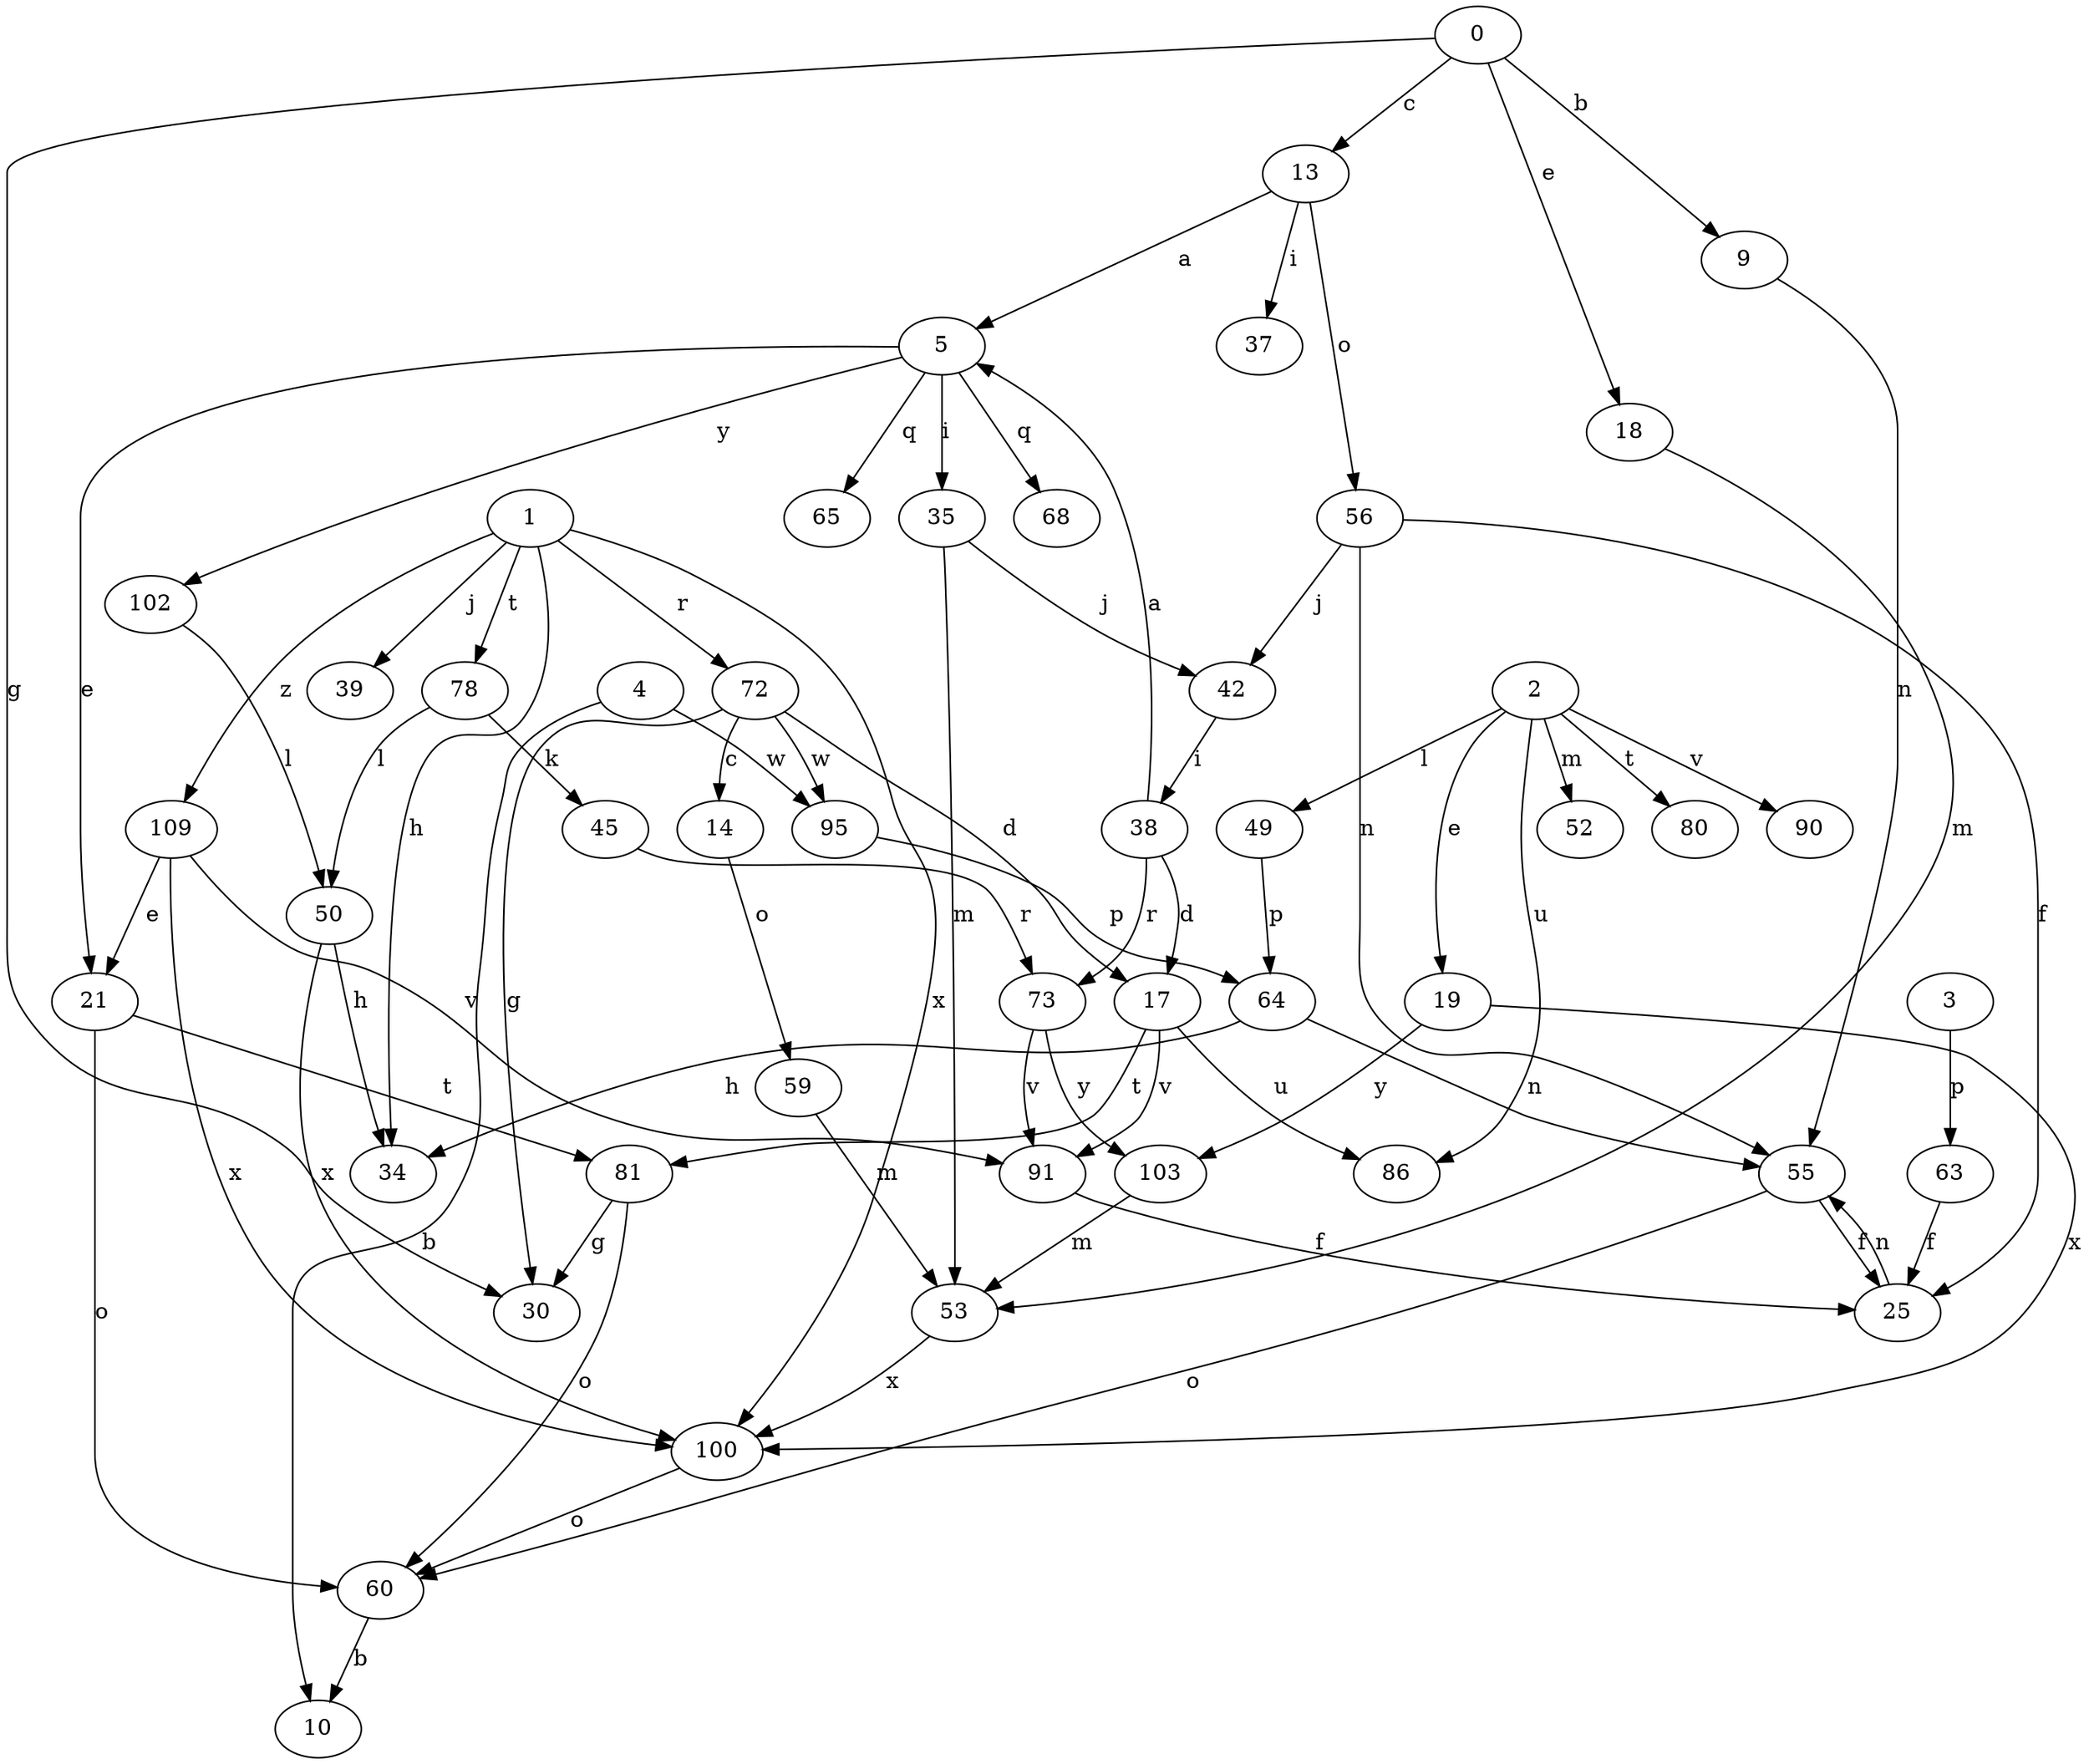 strict digraph  {
2;
3;
4;
5;
9;
0;
10;
13;
14;
17;
18;
19;
21;
25;
30;
34;
35;
37;
38;
39;
42;
45;
49;
50;
52;
53;
1;
55;
56;
59;
60;
63;
64;
65;
68;
72;
73;
78;
80;
81;
86;
90;
91;
95;
100;
102;
103;
109;
2 -> 19  [label=e];
2 -> 49  [label=l];
2 -> 52  [label=m];
2 -> 80  [label=t];
2 -> 86  [label=u];
2 -> 90  [label=v];
3 -> 63  [label=p];
4 -> 10  [label=b];
4 -> 95  [label=w];
5 -> 21  [label=e];
5 -> 35  [label=i];
5 -> 65  [label=q];
5 -> 68  [label=q];
5 -> 102  [label=y];
9 -> 55  [label=n];
0 -> 9  [label=b];
0 -> 13  [label=c];
0 -> 18  [label=e];
0 -> 30  [label=g];
13 -> 5  [label=a];
13 -> 37  [label=i];
13 -> 56  [label=o];
14 -> 59  [label=o];
17 -> 81  [label=t];
17 -> 86  [label=u];
17 -> 91  [label=v];
18 -> 53  [label=m];
19 -> 100  [label=x];
19 -> 103  [label=y];
21 -> 60  [label=o];
21 -> 81  [label=t];
25 -> 55  [label=n];
35 -> 42  [label=j];
35 -> 53  [label=m];
38 -> 5  [label=a];
38 -> 17  [label=d];
38 -> 73  [label=r];
42 -> 38  [label=i];
45 -> 73  [label=r];
49 -> 64  [label=p];
50 -> 34  [label=h];
50 -> 100  [label=x];
53 -> 100  [label=x];
1 -> 34  [label=h];
1 -> 39  [label=j];
1 -> 72  [label=r];
1 -> 78  [label=t];
1 -> 100  [label=x];
1 -> 109  [label=z];
55 -> 25  [label=f];
55 -> 60  [label=o];
56 -> 25  [label=f];
56 -> 42  [label=j];
56 -> 55  [label=n];
59 -> 53  [label=m];
60 -> 10  [label=b];
63 -> 25  [label=f];
64 -> 34  [label=h];
64 -> 55  [label=n];
72 -> 14  [label=c];
72 -> 17  [label=d];
72 -> 30  [label=g];
72 -> 95  [label=w];
73 -> 91  [label=v];
73 -> 103  [label=y];
78 -> 45  [label=k];
78 -> 50  [label=l];
81 -> 30  [label=g];
81 -> 60  [label=o];
91 -> 25  [label=f];
95 -> 64  [label=p];
100 -> 60  [label=o];
102 -> 50  [label=l];
103 -> 53  [label=m];
109 -> 21  [label=e];
109 -> 91  [label=v];
109 -> 100  [label=x];
}
